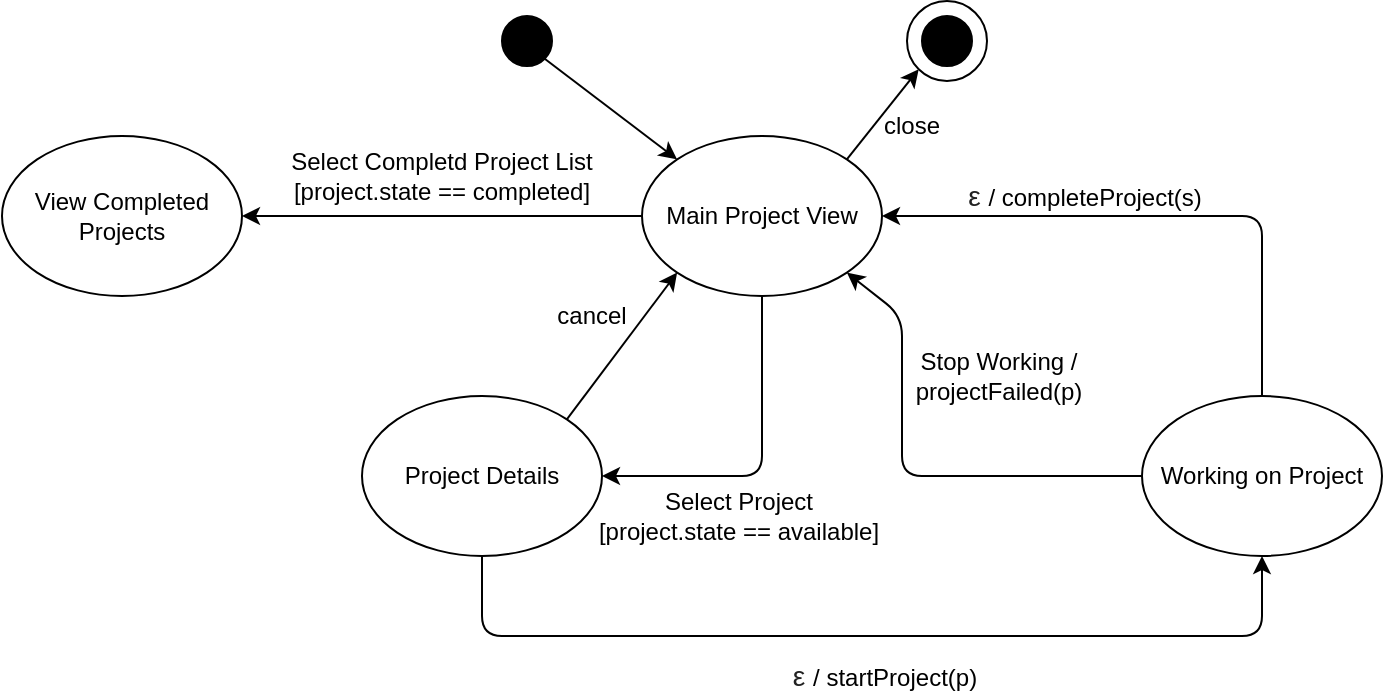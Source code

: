 <mxfile version="12.6.5" type="device"><diagram id="9c27CdLF6xRBSx3krHJN" name="Page-1"><mxGraphModel dx="808" dy="563" grid="1" gridSize="10" guides="1" tooltips="1" connect="1" arrows="1" fold="1" page="1" pageScale="1" pageWidth="1700" pageHeight="1100" math="0" shadow="0"><root><mxCell id="0"/><mxCell id="1" parent="0"/><mxCell id="gPBaaKwjETwQz4riwkVZ-1" value="Main Project View" style="ellipse;whiteSpace=wrap;html=1;" parent="1" vertex="1"><mxGeometry x="790" y="510" width="120" height="80" as="geometry"/></mxCell><mxCell id="gPBaaKwjETwQz4riwkVZ-2" value="Project Details" style="ellipse;whiteSpace=wrap;html=1;" parent="1" vertex="1"><mxGeometry x="650" y="640" width="120" height="80" as="geometry"/></mxCell><mxCell id="gPBaaKwjETwQz4riwkVZ-3" value="Working on Project" style="ellipse;whiteSpace=wrap;html=1;" parent="1" vertex="1"><mxGeometry x="1040" y="640" width="120" height="80" as="geometry"/></mxCell><mxCell id="gPBaaKwjETwQz4riwkVZ-6" value="" style="ellipse;whiteSpace=wrap;html=1;aspect=fixed;strokeColor=#000000;fillColor=#000000;" parent="1" vertex="1"><mxGeometry x="720" y="450" width="25" height="25" as="geometry"/></mxCell><mxCell id="gPBaaKwjETwQz4riwkVZ-7" value="" style="endArrow=classic;html=1;strokeColor=#000000;entryX=0;entryY=0;entryDx=0;entryDy=0;exitX=1;exitY=1;exitDx=0;exitDy=0;" parent="1" source="gPBaaKwjETwQz4riwkVZ-6" target="gPBaaKwjETwQz4riwkVZ-1" edge="1"><mxGeometry width="50" height="50" relative="1" as="geometry"><mxPoint x="650" y="600" as="sourcePoint"/><mxPoint x="700" y="550" as="targetPoint"/></mxGeometry></mxCell><mxCell id="gPBaaKwjETwQz4riwkVZ-8" value="" style="ellipse;whiteSpace=wrap;html=1;aspect=fixed;strokeColor=#000000;fillColor=#000000;" parent="1" vertex="1"><mxGeometry x="930" y="450" width="25" height="25" as="geometry"/></mxCell><mxCell id="gPBaaKwjETwQz4riwkVZ-9" value="" style="ellipse;whiteSpace=wrap;html=1;aspect=fixed;strokeColor=#000000;fillColor=none;" parent="1" vertex="1"><mxGeometry x="922.5" y="442.5" width="40" height="40" as="geometry"/></mxCell><mxCell id="gPBaaKwjETwQz4riwkVZ-10" value="" style="endArrow=classic;html=1;strokeColor=#000000;entryX=0;entryY=1;entryDx=0;entryDy=0;exitX=1;exitY=0;exitDx=0;exitDy=0;" parent="1" source="gPBaaKwjETwQz4riwkVZ-1" target="gPBaaKwjETwQz4riwkVZ-9" edge="1"><mxGeometry width="50" height="50" relative="1" as="geometry"><mxPoint x="990" y="620" as="sourcePoint"/><mxPoint x="1040" y="570" as="targetPoint"/></mxGeometry></mxCell><mxCell id="gPBaaKwjETwQz4riwkVZ-11" value="close" style="text;html=1;strokeColor=none;fillColor=none;align=center;verticalAlign=middle;whiteSpace=wrap;rounded=0;" parent="1" vertex="1"><mxGeometry x="905" y="495" width="40" height="20" as="geometry"/></mxCell><mxCell id="gPBaaKwjETwQz4riwkVZ-12" value="" style="endArrow=classic;html=1;strokeColor=#000000;exitX=0.5;exitY=1;exitDx=0;exitDy=0;entryX=1;entryY=0.5;entryDx=0;entryDy=0;" parent="1" source="gPBaaKwjETwQz4riwkVZ-1" target="gPBaaKwjETwQz4riwkVZ-2" edge="1"><mxGeometry width="50" height="50" relative="1" as="geometry"><mxPoint x="670" y="630" as="sourcePoint"/><mxPoint x="760" y="620" as="targetPoint"/><Array as="points"><mxPoint x="850" y="680"/></Array></mxGeometry></mxCell><mxCell id="gPBaaKwjETwQz4riwkVZ-14" value="cancel" style="text;html=1;strokeColor=none;fillColor=none;align=center;verticalAlign=middle;whiteSpace=wrap;rounded=0;" parent="1" vertex="1"><mxGeometry x="745" y="590" width="40" height="20" as="geometry"/></mxCell><mxCell id="gPBaaKwjETwQz4riwkVZ-15" value="Select Project [project.state == available]" style="text;html=1;strokeColor=none;fillColor=none;align=center;verticalAlign=middle;whiteSpace=wrap;rounded=0;" parent="1" vertex="1"><mxGeometry x="767" y="690" width="143" height="20" as="geometry"/></mxCell><mxCell id="gPBaaKwjETwQz4riwkVZ-16" value="" style="endArrow=classic;html=1;strokeColor=#000000;exitX=0.5;exitY=1;exitDx=0;exitDy=0;entryX=0.5;entryY=1;entryDx=0;entryDy=0;" parent="1" source="gPBaaKwjETwQz4riwkVZ-2" target="gPBaaKwjETwQz4riwkVZ-3" edge="1"><mxGeometry width="50" height="50" relative="1" as="geometry"><mxPoint x="770" y="890" as="sourcePoint"/><mxPoint x="820" y="840" as="targetPoint"/><Array as="points"><mxPoint x="710" y="760"/><mxPoint x="1100" y="760"/></Array></mxGeometry></mxCell><mxCell id="gPBaaKwjETwQz4riwkVZ-17" value="&lt;font color=&quot;#222222&quot; face=&quot;sans-serif&quot;&gt;&lt;span style=&quot;font-size: 14px ; background-color: rgb(255 , 255 , 255)&quot;&gt;ε&amp;nbsp;&lt;/span&gt;&lt;/font&gt;/ startProject(p)" style="text;html=1;strokeColor=none;fillColor=none;align=center;verticalAlign=middle;whiteSpace=wrap;rounded=0;" parent="1" vertex="1"><mxGeometry x="840" y="770" width="143" height="20" as="geometry"/></mxCell><mxCell id="gPBaaKwjETwQz4riwkVZ-18" value="" style="endArrow=classic;html=1;strokeColor=#000000;exitX=0.5;exitY=0;exitDx=0;exitDy=0;entryX=1;entryY=0.5;entryDx=0;entryDy=0;" parent="1" source="gPBaaKwjETwQz4riwkVZ-3" target="gPBaaKwjETwQz4riwkVZ-1" edge="1"><mxGeometry width="50" height="50" relative="1" as="geometry"><mxPoint x="1030" y="590" as="sourcePoint"/><mxPoint x="1080" y="540" as="targetPoint"/><Array as="points"><mxPoint x="1100" y="550"/></Array></mxGeometry></mxCell><mxCell id="gPBaaKwjETwQz4riwkVZ-19" value="&lt;font color=&quot;#222222&quot; face=&quot;sans-serif&quot;&gt;&lt;span style=&quot;font-size: 14px ; background-color: rgb(255 , 255 , 255)&quot;&gt;ε&amp;nbsp;&lt;/span&gt;&lt;/font&gt;/ completeProject(s)" style="text;html=1;strokeColor=none;fillColor=none;align=center;verticalAlign=middle;whiteSpace=wrap;rounded=0;" parent="1" vertex="1"><mxGeometry x="940" y="530" width="143" height="20" as="geometry"/></mxCell><mxCell id="un7AsYXCEDE-64My9UJe-1" value="" style="endArrow=classic;html=1;exitX=0;exitY=0.5;exitDx=0;exitDy=0;entryX=1;entryY=1;entryDx=0;entryDy=0;" edge="1" parent="1" source="gPBaaKwjETwQz4riwkVZ-3" target="gPBaaKwjETwQz4riwkVZ-1"><mxGeometry width="50" height="50" relative="1" as="geometry"><mxPoint x="900" y="660" as="sourcePoint"/><mxPoint x="950" y="610" as="targetPoint"/><Array as="points"><mxPoint x="920" y="680"/><mxPoint x="920" y="600"/></Array></mxGeometry></mxCell><mxCell id="un7AsYXCEDE-64My9UJe-2" value="Stop Working / projectFailed(p)" style="text;html=1;strokeColor=none;fillColor=none;align=center;verticalAlign=middle;whiteSpace=wrap;rounded=0;" vertex="1" parent="1"><mxGeometry x="897" y="620" width="143" height="20" as="geometry"/></mxCell><mxCell id="un7AsYXCEDE-64My9UJe-3" value="" style="endArrow=classic;html=1;exitX=1;exitY=0;exitDx=0;exitDy=0;entryX=0;entryY=1;entryDx=0;entryDy=0;" edge="1" parent="1" source="gPBaaKwjETwQz4riwkVZ-2" target="gPBaaKwjETwQz4riwkVZ-1"><mxGeometry width="50" height="50" relative="1" as="geometry"><mxPoint x="680" y="630" as="sourcePoint"/><mxPoint x="730" y="580" as="targetPoint"/></mxGeometry></mxCell><mxCell id="un7AsYXCEDE-64My9UJe-4" value="View Completed Projects" style="ellipse;whiteSpace=wrap;html=1;" vertex="1" parent="1"><mxGeometry x="470" y="510" width="120" height="80" as="geometry"/></mxCell><mxCell id="un7AsYXCEDE-64My9UJe-5" value="" style="endArrow=classic;html=1;exitX=0;exitY=0.5;exitDx=0;exitDy=0;entryX=1;entryY=0.5;entryDx=0;entryDy=0;" edge="1" parent="1" source="gPBaaKwjETwQz4riwkVZ-1" target="un7AsYXCEDE-64My9UJe-4"><mxGeometry width="50" height="50" relative="1" as="geometry"><mxPoint x="520" y="655" as="sourcePoint"/><mxPoint x="570" y="605" as="targetPoint"/></mxGeometry></mxCell><mxCell id="un7AsYXCEDE-64My9UJe-6" value="Select Completd Project List [project.state == completed]" style="text;html=1;strokeColor=none;fillColor=none;align=center;verticalAlign=middle;whiteSpace=wrap;rounded=0;" vertex="1" parent="1"><mxGeometry x="610" y="520" width="160" height="20" as="geometry"/></mxCell></root></mxGraphModel></diagram></mxfile>